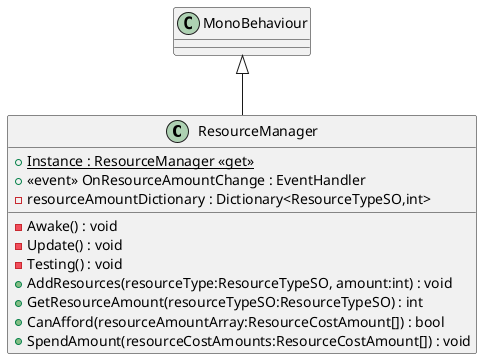 @startuml
class ResourceManager {
    + {static} Instance : ResourceManager <<get>>
    +  <<event>> OnResourceAmountChange : EventHandler 
    - resourceAmountDictionary : Dictionary<ResourceTypeSO,int>
    - Awake() : void
    - Update() : void
    - Testing() : void
    + AddResources(resourceType:ResourceTypeSO, amount:int) : void
    + GetResourceAmount(resourceTypeSO:ResourceTypeSO) : int
    + CanAfford(resourceAmountArray:ResourceCostAmount[]) : bool
    + SpendAmount(resourceCostAmounts:ResourceCostAmount[]) : void
}
MonoBehaviour <|-- ResourceManager
@enduml
